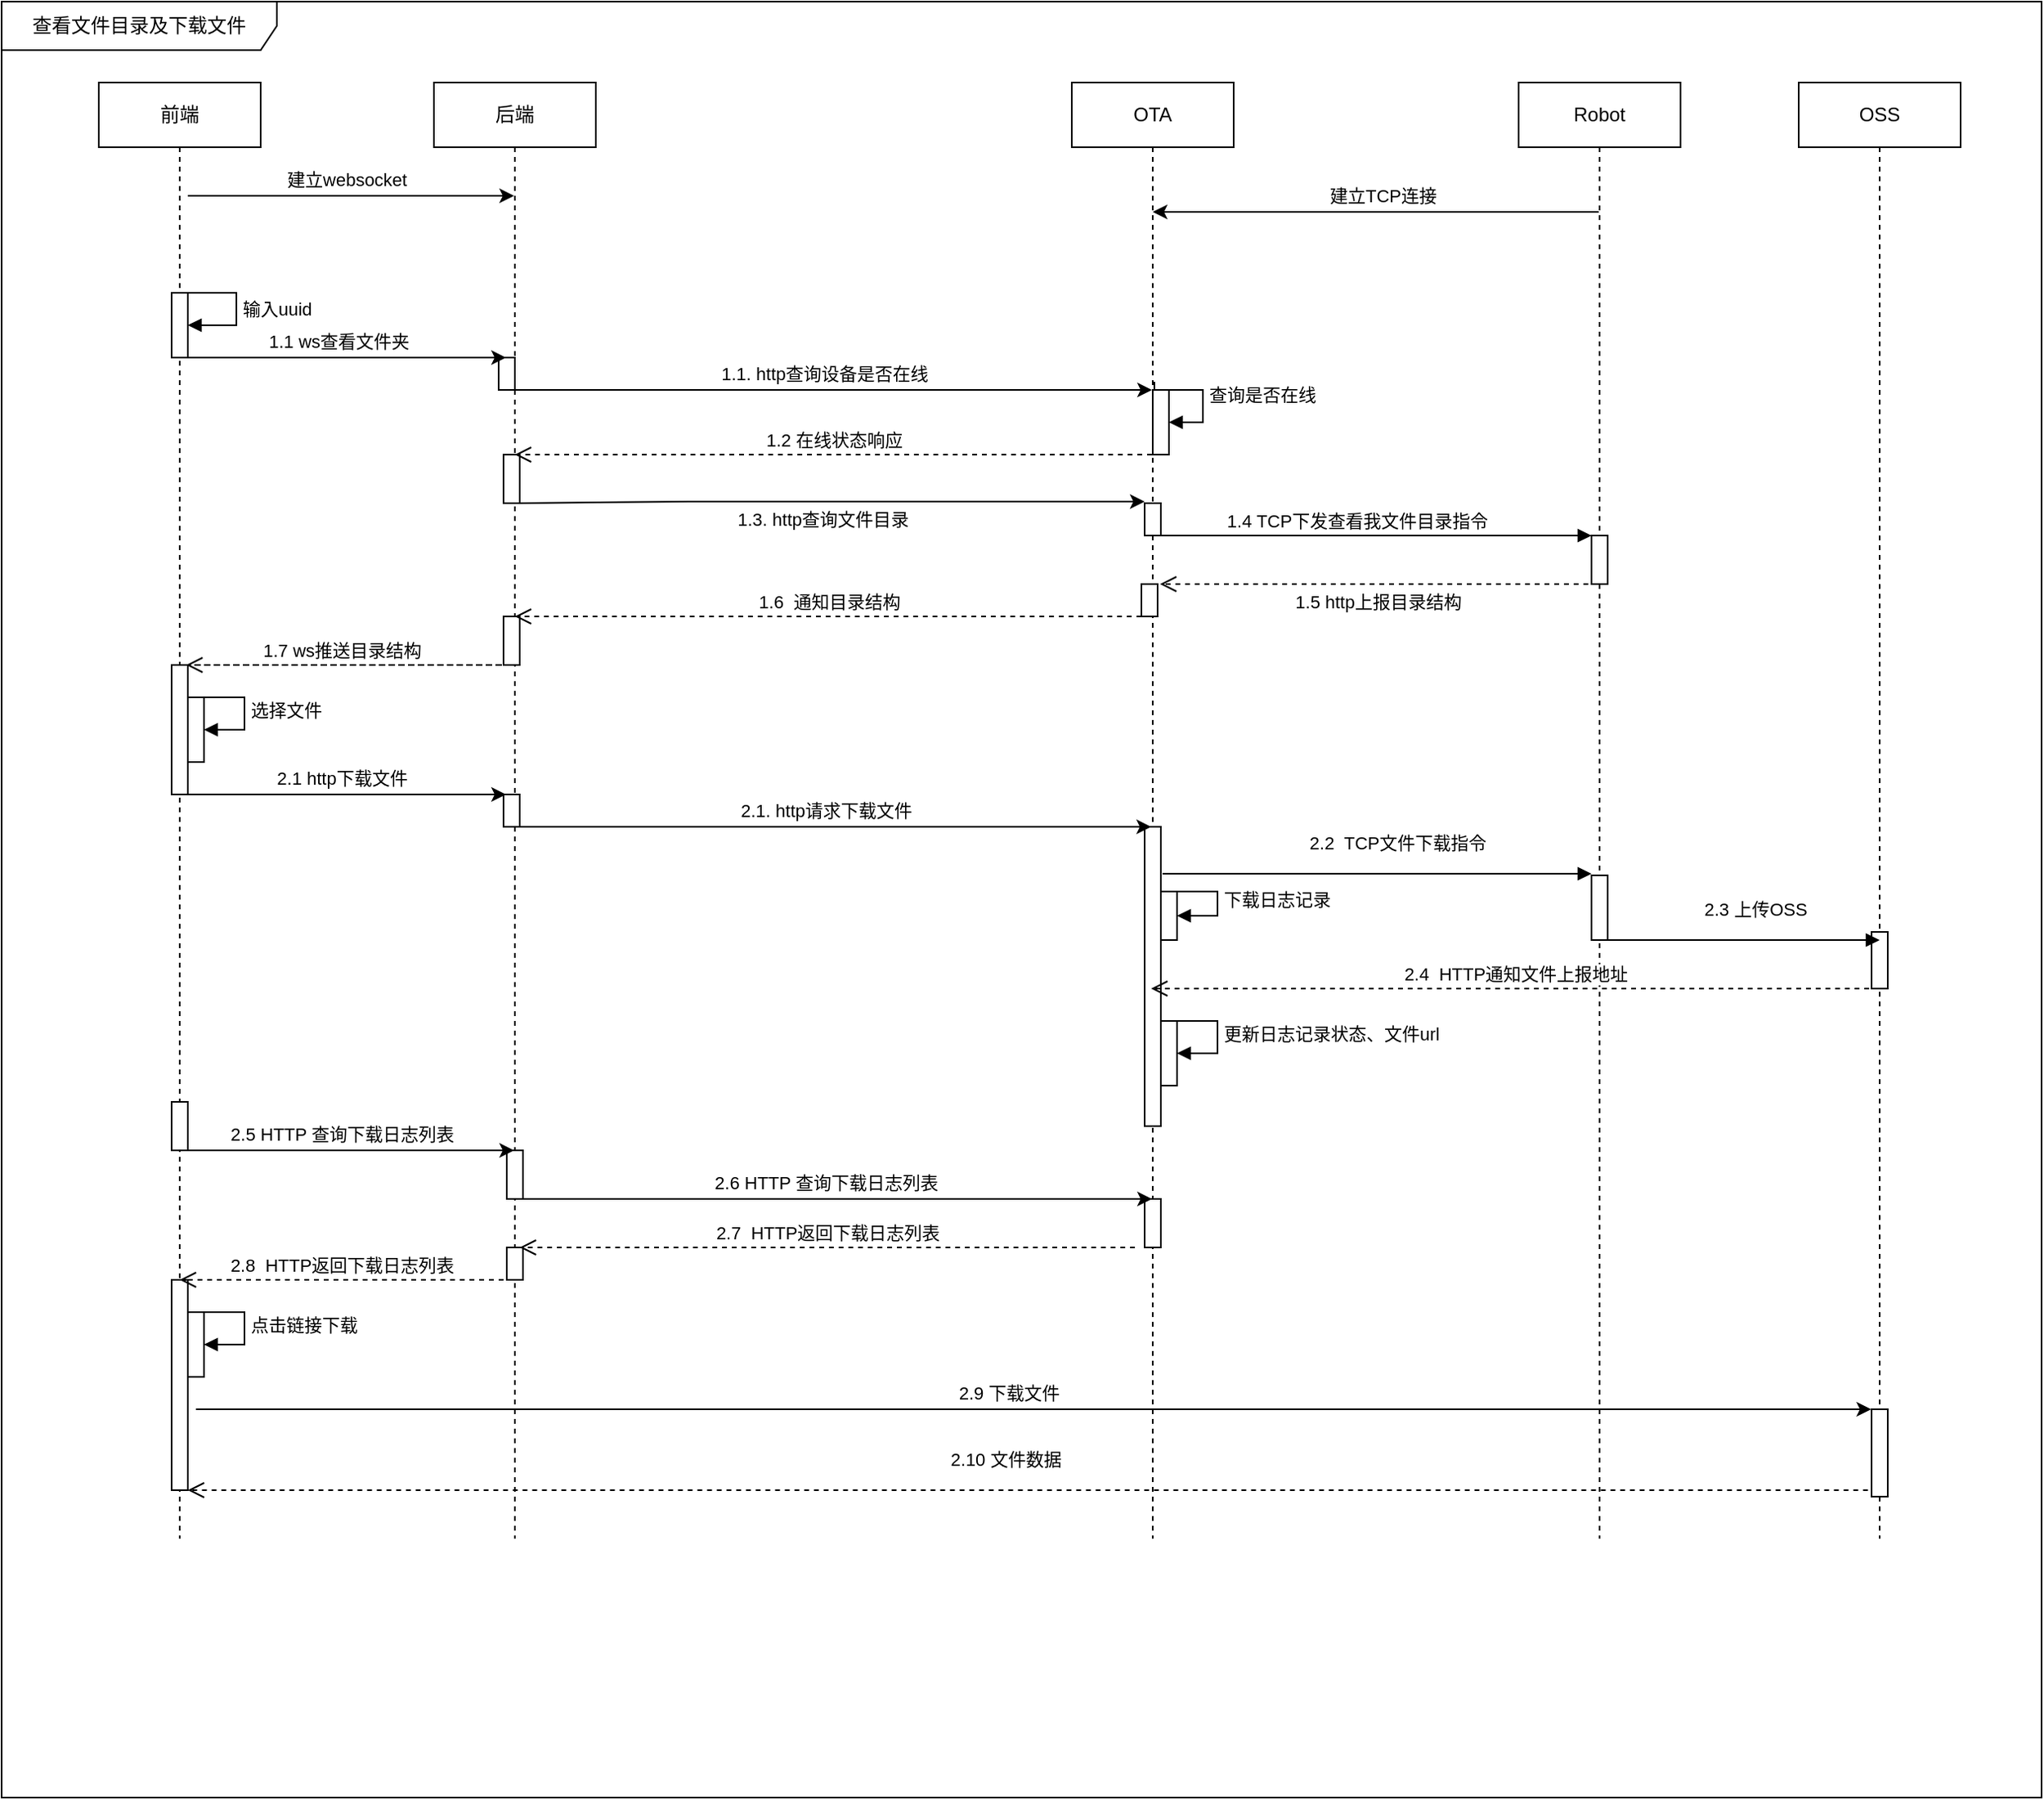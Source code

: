 <mxfile version="21.6.6" type="github">
  <diagram name="第 1 页" id="OGliJOE4tW2DUMZxxRDU">
    <mxGraphModel dx="1379" dy="756" grid="1" gridSize="10" guides="1" tooltips="1" connect="1" arrows="1" fold="1" page="1" pageScale="1" pageWidth="827" pageHeight="1169" math="0" shadow="0">
      <root>
        <mxCell id="0" />
        <mxCell id="1" parent="0" />
        <mxCell id="7R4Kz0LJVm2sexOzA-uK-1" value="Robot" style="shape=umlLifeline;perimeter=lifelinePerimeter;whiteSpace=wrap;html=1;container=1;dropTarget=0;collapsible=0;recursiveResize=0;outlineConnect=0;portConstraint=eastwest;newEdgeStyle={&quot;edgeStyle&quot;:&quot;elbowEdgeStyle&quot;,&quot;elbow&quot;:&quot;vertical&quot;,&quot;curved&quot;:0,&quot;rounded&quot;:0};" parent="1" vertex="1">
          <mxGeometry x="947" y="60" width="100" height="900" as="geometry" />
        </mxCell>
        <mxCell id="7R4Kz0LJVm2sexOzA-uK-2" value="查看文件目录及下载文件" style="shape=umlFrame;whiteSpace=wrap;html=1;pointerEvents=0;width=170;height=30;" parent="1" vertex="1">
          <mxGeometry x="10" y="10" width="1260" height="1110" as="geometry" />
        </mxCell>
        <mxCell id="7R4Kz0LJVm2sexOzA-uK-3" value="OTA" style="shape=umlLifeline;perimeter=lifelinePerimeter;whiteSpace=wrap;html=1;container=1;dropTarget=0;collapsible=0;recursiveResize=0;outlineConnect=0;portConstraint=eastwest;newEdgeStyle={&quot;edgeStyle&quot;:&quot;elbowEdgeStyle&quot;,&quot;elbow&quot;:&quot;vertical&quot;,&quot;curved&quot;:0,&quot;rounded&quot;:0};" parent="1" vertex="1">
          <mxGeometry x="671" y="60" width="100" height="900" as="geometry" />
        </mxCell>
        <mxCell id="7R4Kz0LJVm2sexOzA-uK-8" value="" style="html=1;points=[];perimeter=orthogonalPerimeter;outlineConnect=0;targetShapes=umlLifeline;portConstraint=eastwest;newEdgeStyle={&quot;edgeStyle&quot;:&quot;elbowEdgeStyle&quot;,&quot;elbow&quot;:&quot;vertical&quot;,&quot;curved&quot;:0,&quot;rounded&quot;:0};" parent="7R4Kz0LJVm2sexOzA-uK-3" vertex="1">
          <mxGeometry x="50" y="190" width="10" height="40" as="geometry" />
        </mxCell>
        <mxCell id="7R4Kz0LJVm2sexOzA-uK-9" value="查询是否在线" style="html=1;align=left;spacingLeft=2;endArrow=block;rounded=0;edgeStyle=orthogonalEdgeStyle;curved=0;rounded=0;" parent="7R4Kz0LJVm2sexOzA-uK-3" target="7R4Kz0LJVm2sexOzA-uK-8" edge="1">
          <mxGeometry relative="1" as="geometry">
            <mxPoint x="51" y="185" as="sourcePoint" />
            <Array as="points">
              <mxPoint x="51" y="190" />
              <mxPoint x="81" y="190" />
              <mxPoint x="81" y="210" />
            </Array>
          </mxGeometry>
        </mxCell>
        <mxCell id="7R4Kz0LJVm2sexOzA-uK-22" value="" style="html=1;points=[];perimeter=orthogonalPerimeter;outlineConnect=0;targetShapes=umlLifeline;portConstraint=eastwest;newEdgeStyle={&quot;edgeStyle&quot;:&quot;elbowEdgeStyle&quot;,&quot;elbow&quot;:&quot;vertical&quot;,&quot;curved&quot;:0,&quot;rounded&quot;:0};" parent="7R4Kz0LJVm2sexOzA-uK-3" vertex="1">
          <mxGeometry x="45" y="460" width="10" height="185" as="geometry" />
        </mxCell>
        <mxCell id="dUjvd-HKNAqpHXVFM26k-44" value="" style="html=1;points=[];perimeter=orthogonalPerimeter;outlineConnect=0;targetShapes=umlLifeline;portConstraint=eastwest;newEdgeStyle={&quot;edgeStyle&quot;:&quot;elbowEdgeStyle&quot;,&quot;elbow&quot;:&quot;vertical&quot;,&quot;curved&quot;:0,&quot;rounded&quot;:0};" parent="7R4Kz0LJVm2sexOzA-uK-3" vertex="1">
          <mxGeometry x="45" y="260" width="10" height="20" as="geometry" />
        </mxCell>
        <mxCell id="7R4Kz0LJVm2sexOzA-uK-14" value="" style="html=1;points=[];perimeter=orthogonalPerimeter;outlineConnect=0;targetShapes=umlLifeline;portConstraint=eastwest;newEdgeStyle={&quot;edgeStyle&quot;:&quot;elbowEdgeStyle&quot;,&quot;elbow&quot;:&quot;vertical&quot;,&quot;curved&quot;:0,&quot;rounded&quot;:0};" parent="7R4Kz0LJVm2sexOzA-uK-3" vertex="1">
          <mxGeometry x="43" y="310" width="10" height="20" as="geometry" />
        </mxCell>
        <mxCell id="rs9oqlC2Odley0dmmfKc-3" value="" style="html=1;points=[];perimeter=orthogonalPerimeter;outlineConnect=0;targetShapes=umlLifeline;portConstraint=eastwest;newEdgeStyle={&quot;edgeStyle&quot;:&quot;elbowEdgeStyle&quot;,&quot;elbow&quot;:&quot;vertical&quot;,&quot;curved&quot;:0,&quot;rounded&quot;:0};" parent="7R4Kz0LJVm2sexOzA-uK-3" vertex="1">
          <mxGeometry x="55" y="500" width="10" height="30" as="geometry" />
        </mxCell>
        <mxCell id="rs9oqlC2Odley0dmmfKc-4" value="下载日志记录" style="html=1;align=left;spacingLeft=2;endArrow=block;rounded=0;edgeStyle=orthogonalEdgeStyle;curved=0;rounded=0;" parent="7R4Kz0LJVm2sexOzA-uK-3" target="rs9oqlC2Odley0dmmfKc-3" edge="1">
          <mxGeometry relative="1" as="geometry">
            <mxPoint x="59" y="500" as="sourcePoint" />
            <Array as="points">
              <mxPoint x="60" y="500" />
              <mxPoint x="90" y="500" />
              <mxPoint x="90" y="510" />
            </Array>
          </mxGeometry>
        </mxCell>
        <mxCell id="rs9oqlC2Odley0dmmfKc-6" value="" style="html=1;points=[];perimeter=orthogonalPerimeter;outlineConnect=0;targetShapes=umlLifeline;portConstraint=eastwest;newEdgeStyle={&quot;edgeStyle&quot;:&quot;elbowEdgeStyle&quot;,&quot;elbow&quot;:&quot;vertical&quot;,&quot;curved&quot;:0,&quot;rounded&quot;:0};" parent="7R4Kz0LJVm2sexOzA-uK-3" vertex="1">
          <mxGeometry x="55" y="580" width="10" height="40" as="geometry" />
        </mxCell>
        <mxCell id="rs9oqlC2Odley0dmmfKc-7" value="更新日志记录状态、文件url" style="html=1;align=left;spacingLeft=2;endArrow=block;rounded=0;edgeStyle=orthogonalEdgeStyle;curved=0;rounded=0;" parent="7R4Kz0LJVm2sexOzA-uK-3" target="rs9oqlC2Odley0dmmfKc-6" edge="1">
          <mxGeometry relative="1" as="geometry">
            <mxPoint x="60" y="580" as="sourcePoint" />
            <Array as="points">
              <mxPoint x="60" y="580" />
              <mxPoint x="90" y="580" />
              <mxPoint x="90" y="600" />
            </Array>
          </mxGeometry>
        </mxCell>
        <mxCell id="rs9oqlC2Odley0dmmfKc-15" value="" style="html=1;points=[];perimeter=orthogonalPerimeter;outlineConnect=0;targetShapes=umlLifeline;portConstraint=eastwest;newEdgeStyle={&quot;edgeStyle&quot;:&quot;elbowEdgeStyle&quot;,&quot;elbow&quot;:&quot;vertical&quot;,&quot;curved&quot;:0,&quot;rounded&quot;:0};" parent="7R4Kz0LJVm2sexOzA-uK-3" vertex="1">
          <mxGeometry x="45" y="690" width="10" height="30" as="geometry" />
        </mxCell>
        <mxCell id="7R4Kz0LJVm2sexOzA-uK-4" value="后端" style="shape=umlLifeline;perimeter=lifelinePerimeter;whiteSpace=wrap;html=1;container=1;dropTarget=0;collapsible=0;recursiveResize=0;outlineConnect=0;portConstraint=eastwest;newEdgeStyle={&quot;edgeStyle&quot;:&quot;elbowEdgeStyle&quot;,&quot;elbow&quot;:&quot;vertical&quot;,&quot;curved&quot;:0,&quot;rounded&quot;:0};" parent="1" vertex="1">
          <mxGeometry x="277" y="60" width="100" height="900" as="geometry" />
        </mxCell>
        <mxCell id="7R4Kz0LJVm2sexOzA-uK-17" value="" style="html=1;points=[];perimeter=orthogonalPerimeter;outlineConnect=0;targetShapes=umlLifeline;portConstraint=eastwest;newEdgeStyle={&quot;edgeStyle&quot;:&quot;elbowEdgeStyle&quot;,&quot;elbow&quot;:&quot;vertical&quot;,&quot;curved&quot;:0,&quot;rounded&quot;:0};" parent="7R4Kz0LJVm2sexOzA-uK-4" vertex="1">
          <mxGeometry x="43" y="440" width="10" height="20" as="geometry" />
        </mxCell>
        <mxCell id="7R4Kz0LJVm2sexOzA-uK-35" value="" style="html=1;points=[];perimeter=orthogonalPerimeter;outlineConnect=0;targetShapes=umlLifeline;portConstraint=eastwest;newEdgeStyle={&quot;edgeStyle&quot;:&quot;elbowEdgeStyle&quot;,&quot;elbow&quot;:&quot;vertical&quot;,&quot;curved&quot;:0,&quot;rounded&quot;:0};" parent="7R4Kz0LJVm2sexOzA-uK-4" vertex="1">
          <mxGeometry x="43" y="330" width="10" height="30" as="geometry" />
        </mxCell>
        <mxCell id="dUjvd-HKNAqpHXVFM26k-61" value="" style="html=1;points=[];perimeter=orthogonalPerimeter;outlineConnect=0;targetShapes=umlLifeline;portConstraint=eastwest;newEdgeStyle={&quot;edgeStyle&quot;:&quot;elbowEdgeStyle&quot;,&quot;elbow&quot;:&quot;vertical&quot;,&quot;curved&quot;:0,&quot;rounded&quot;:0};" parent="7R4Kz0LJVm2sexOzA-uK-4" vertex="1">
          <mxGeometry x="40" y="170" width="10" height="20" as="geometry" />
        </mxCell>
        <mxCell id="dUjvd-HKNAqpHXVFM26k-40" value="" style="html=1;points=[];perimeter=orthogonalPerimeter;outlineConnect=0;targetShapes=umlLifeline;portConstraint=eastwest;newEdgeStyle={&quot;edgeStyle&quot;:&quot;elbowEdgeStyle&quot;,&quot;elbow&quot;:&quot;vertical&quot;,&quot;curved&quot;:0,&quot;rounded&quot;:0};" parent="7R4Kz0LJVm2sexOzA-uK-4" vertex="1">
          <mxGeometry x="43" y="230" width="10" height="30" as="geometry" />
        </mxCell>
        <mxCell id="k5PXEWsf904mykeDzKS9-10" value="" style="html=1;points=[];perimeter=orthogonalPerimeter;outlineConnect=0;targetShapes=umlLifeline;portConstraint=eastwest;newEdgeStyle={&quot;edgeStyle&quot;:&quot;elbowEdgeStyle&quot;,&quot;elbow&quot;:&quot;vertical&quot;,&quot;curved&quot;:0,&quot;rounded&quot;:0};" parent="7R4Kz0LJVm2sexOzA-uK-4" vertex="1">
          <mxGeometry x="45" y="660" width="10" height="30" as="geometry" />
        </mxCell>
        <mxCell id="rs9oqlC2Odley0dmmfKc-18" value="" style="html=1;points=[];perimeter=orthogonalPerimeter;outlineConnect=0;targetShapes=umlLifeline;portConstraint=eastwest;newEdgeStyle={&quot;edgeStyle&quot;:&quot;elbowEdgeStyle&quot;,&quot;elbow&quot;:&quot;vertical&quot;,&quot;curved&quot;:0,&quot;rounded&quot;:0};" parent="7R4Kz0LJVm2sexOzA-uK-4" vertex="1">
          <mxGeometry x="45" y="720" width="10" height="20" as="geometry" />
        </mxCell>
        <mxCell id="7R4Kz0LJVm2sexOzA-uK-11" value="" style="html=1;points=[];perimeter=orthogonalPerimeter;outlineConnect=0;targetShapes=umlLifeline;portConstraint=eastwest;newEdgeStyle={&quot;edgeStyle&quot;:&quot;elbowEdgeStyle&quot;,&quot;elbow&quot;:&quot;vertical&quot;,&quot;curved&quot;:0,&quot;rounded&quot;:0};" parent="1" vertex="1">
          <mxGeometry x="992" y="340" width="10" height="30" as="geometry" />
        </mxCell>
        <mxCell id="7R4Kz0LJVm2sexOzA-uK-12" value="1.4 TCP下发查看我文件目录指令" style="html=1;verticalAlign=bottom;endArrow=block;edgeStyle=elbowEdgeStyle;elbow=vertical;curved=0;rounded=0;startArrow=none;" parent="1" edge="1">
          <mxGeometry x="-0.09" relative="1" as="geometry">
            <mxPoint x="726" y="340" as="sourcePoint" />
            <Array as="points">
              <mxPoint x="957" y="340" />
              <mxPoint x="927" y="330" />
              <mxPoint x="797" y="350" />
              <mxPoint x="757" y="350" />
              <mxPoint x="797" y="320" />
              <mxPoint x="967" y="310" />
            </Array>
            <mxPoint as="offset" />
            <mxPoint x="992" y="340" as="targetPoint" />
          </mxGeometry>
        </mxCell>
        <mxCell id="7R4Kz0LJVm2sexOzA-uK-13" value="1.5 http上报目录结构" style="html=1;verticalAlign=bottom;endArrow=open;dashed=1;endSize=8;edgeStyle=elbowEdgeStyle;elbow=vertical;curved=0;rounded=0;startArrow=none;" parent="1" edge="1">
          <mxGeometry x="-0.017" y="20" relative="1" as="geometry">
            <mxPoint x="725.5" y="370" as="targetPoint" />
            <Array as="points">
              <mxPoint x="835" y="370" />
              <mxPoint x="890" y="500" />
              <mxPoint x="850" y="470" />
              <mxPoint x="870" y="480" />
              <mxPoint x="900" y="440" />
            </Array>
            <mxPoint as="offset" />
            <mxPoint x="990" y="370" as="sourcePoint" />
          </mxGeometry>
        </mxCell>
        <mxCell id="7R4Kz0LJVm2sexOzA-uK-15" value="1.6&amp;nbsp; 通知目录结构" style="html=1;verticalAlign=bottom;endArrow=open;dashed=1;endSize=8;edgeStyle=elbowEdgeStyle;elbow=vertical;curved=0;rounded=0;" parent="1" source="7R4Kz0LJVm2sexOzA-uK-14" target="7R4Kz0LJVm2sexOzA-uK-4" edge="1">
          <mxGeometry relative="1" as="geometry">
            <mxPoint x="685" y="480" as="sourcePoint" />
            <mxPoint x="318" y="410" as="targetPoint" />
            <Array as="points">
              <mxPoint x="580" y="390" />
              <mxPoint x="555" y="470" />
              <mxPoint x="635" y="500" />
              <mxPoint x="545" y="490" />
              <mxPoint x="425" y="480" />
              <mxPoint x="365" y="520" />
              <mxPoint x="565" y="480" />
            </Array>
          </mxGeometry>
        </mxCell>
        <mxCell id="7R4Kz0LJVm2sexOzA-uK-26" value="" style="html=1;points=[];perimeter=orthogonalPerimeter;outlineConnect=0;targetShapes=umlLifeline;portConstraint=eastwest;newEdgeStyle={&quot;edgeStyle&quot;:&quot;elbowEdgeStyle&quot;,&quot;elbow&quot;:&quot;vertical&quot;,&quot;curved&quot;:0,&quot;rounded&quot;:0};" parent="1" vertex="1">
          <mxGeometry x="992" y="550" width="10" height="40" as="geometry" />
        </mxCell>
        <mxCell id="7R4Kz0LJVm2sexOzA-uK-27" value="2.2&amp;nbsp; TCP文件下载指令" style="html=1;verticalAlign=bottom;endArrow=block;edgeStyle=elbowEdgeStyle;elbow=vertical;curved=0;rounded=0;" parent="1" edge="1">
          <mxGeometry x="0.094" y="10" relative="1" as="geometry">
            <mxPoint x="727" y="549" as="sourcePoint" />
            <Array as="points">
              <mxPoint x="787" y="549" />
              <mxPoint x="837" y="539" />
              <mxPoint x="792" y="619" />
              <mxPoint x="962" y="609" />
            </Array>
            <mxPoint as="offset" />
            <mxPoint x="992" y="549" as="targetPoint" />
          </mxGeometry>
        </mxCell>
        <mxCell id="k5PXEWsf904mykeDzKS9-1" value="1.2 在线状态响应" style="html=1;verticalAlign=bottom;endArrow=open;dashed=1;endSize=8;edgeStyle=elbowEdgeStyle;elbow=vertical;curved=0;rounded=0;" parent="1" source="7R4Kz0LJVm2sexOzA-uK-3" target="7R4Kz0LJVm2sexOzA-uK-4" edge="1">
          <mxGeometry relative="1" as="geometry">
            <mxPoint x="325" y="255" as="targetPoint" />
            <Array as="points">
              <mxPoint x="620" y="290" />
              <mxPoint x="579" y="225" />
              <mxPoint x="599" y="235" />
              <mxPoint x="629" y="195" />
            </Array>
            <mxPoint as="offset" />
            <mxPoint x="710" y="270" as="sourcePoint" />
          </mxGeometry>
        </mxCell>
        <mxCell id="k5PXEWsf904mykeDzKS9-6" value="OSS" style="shape=umlLifeline;perimeter=lifelinePerimeter;whiteSpace=wrap;html=1;container=1;dropTarget=0;collapsible=0;recursiveResize=0;outlineConnect=0;portConstraint=eastwest;newEdgeStyle={&quot;edgeStyle&quot;:&quot;elbowEdgeStyle&quot;,&quot;elbow&quot;:&quot;vertical&quot;,&quot;curved&quot;:0,&quot;rounded&quot;:0};" parent="1" vertex="1">
          <mxGeometry x="1120" y="60" width="100" height="900" as="geometry" />
        </mxCell>
        <mxCell id="k5PXEWsf904mykeDzKS9-15" value="" style="html=1;points=[];perimeter=orthogonalPerimeter;outlineConnect=0;targetShapes=umlLifeline;portConstraint=eastwest;newEdgeStyle={&quot;edgeStyle&quot;:&quot;elbowEdgeStyle&quot;,&quot;elbow&quot;:&quot;vertical&quot;,&quot;curved&quot;:0,&quot;rounded&quot;:0};" parent="k5PXEWsf904mykeDzKS9-6" vertex="1">
          <mxGeometry x="45" y="820" width="10" height="54" as="geometry" />
        </mxCell>
        <mxCell id="dUjvd-HKNAqpHXVFM26k-74" value="" style="html=1;points=[];perimeter=orthogonalPerimeter;outlineConnect=0;targetShapes=umlLifeline;portConstraint=eastwest;newEdgeStyle={&quot;edgeStyle&quot;:&quot;elbowEdgeStyle&quot;,&quot;elbow&quot;:&quot;vertical&quot;,&quot;curved&quot;:0,&quot;rounded&quot;:0};" parent="k5PXEWsf904mykeDzKS9-6" vertex="1">
          <mxGeometry x="45" y="525" width="10" height="35" as="geometry" />
        </mxCell>
        <mxCell id="k5PXEWsf904mykeDzKS9-7" value="2.3 上传OSS" style="html=1;verticalAlign=bottom;endArrow=block;edgeStyle=elbowEdgeStyle;elbow=vertical;curved=0;rounded=0;" parent="1" edge="1">
          <mxGeometry x="0.077" y="10" relative="1" as="geometry">
            <mxPoint x="1002" y="590" as="sourcePoint" />
            <Array as="points">
              <mxPoint x="1062" y="590" />
              <mxPoint x="1112" y="580" />
              <mxPoint x="1067" y="660" />
              <mxPoint x="1237" y="650" />
            </Array>
            <mxPoint as="offset" />
            <mxPoint x="1170" y="590" as="targetPoint" />
          </mxGeometry>
        </mxCell>
        <mxCell id="k5PXEWsf904mykeDzKS9-16" value="2.10 文件数据" style="html=1;verticalAlign=bottom;endArrow=open;dashed=1;endSize=8;edgeStyle=elbowEdgeStyle;elbow=vertical;curved=0;rounded=0;startArrow=none;" parent="1" target="rs9oqlC2Odley0dmmfKc-20" edge="1">
          <mxGeometry x="0.027" y="-10" relative="1" as="geometry">
            <mxPoint x="117.25" y="930" as="targetPoint" />
            <Array as="points">
              <mxPoint x="675.75" y="930" />
              <mxPoint x="947.25" y="910" />
              <mxPoint x="967.25" y="920" />
              <mxPoint x="997.25" y="880" />
            </Array>
            <mxPoint as="offset" />
            <mxPoint x="1162.75" y="930" as="sourcePoint" />
          </mxGeometry>
        </mxCell>
        <mxCell id="dUjvd-HKNAqpHXVFM26k-39" value="前端" style="shape=umlLifeline;perimeter=lifelinePerimeter;whiteSpace=wrap;html=1;container=1;dropTarget=0;collapsible=0;recursiveResize=0;outlineConnect=0;portConstraint=eastwest;newEdgeStyle={&quot;edgeStyle&quot;:&quot;elbowEdgeStyle&quot;,&quot;elbow&quot;:&quot;vertical&quot;,&quot;curved&quot;:0,&quot;rounded&quot;:0};" parent="1" vertex="1">
          <mxGeometry x="70" y="60" width="100" height="900" as="geometry" />
        </mxCell>
        <mxCell id="dUjvd-HKNAqpHXVFM26k-41" value="" style="html=1;points=[];perimeter=orthogonalPerimeter;outlineConnect=0;targetShapes=umlLifeline;portConstraint=eastwest;newEdgeStyle={&quot;edgeStyle&quot;:&quot;elbowEdgeStyle&quot;,&quot;elbow&quot;:&quot;vertical&quot;,&quot;curved&quot;:0,&quot;rounded&quot;:0};" parent="dUjvd-HKNAqpHXVFM26k-39" vertex="1">
          <mxGeometry x="45" y="130" width="10" height="40" as="geometry" />
        </mxCell>
        <mxCell id="dUjvd-HKNAqpHXVFM26k-42" value="输入uuid" style="html=1;align=left;spacingLeft=2;endArrow=block;rounded=0;edgeStyle=orthogonalEdgeStyle;curved=0;rounded=0;" parent="dUjvd-HKNAqpHXVFM26k-39" source="dUjvd-HKNAqpHXVFM26k-41" target="dUjvd-HKNAqpHXVFM26k-41" edge="1">
          <mxGeometry relative="1" as="geometry">
            <mxPoint x="50" y="110" as="sourcePoint" />
            <Array as="points">
              <mxPoint x="85" y="130" />
              <mxPoint x="85" y="150" />
            </Array>
          </mxGeometry>
        </mxCell>
        <mxCell id="dUjvd-HKNAqpHXVFM26k-67" value="" style="html=1;points=[];perimeter=orthogonalPerimeter;outlineConnect=0;targetShapes=umlLifeline;portConstraint=eastwest;newEdgeStyle={&quot;edgeStyle&quot;:&quot;elbowEdgeStyle&quot;,&quot;elbow&quot;:&quot;vertical&quot;,&quot;curved&quot;:0,&quot;rounded&quot;:0};" parent="dUjvd-HKNAqpHXVFM26k-39" vertex="1">
          <mxGeometry x="45" y="360" width="10" height="80" as="geometry" />
        </mxCell>
        <mxCell id="k5PXEWsf904mykeDzKS9-13" value="" style="html=1;points=[];perimeter=orthogonalPerimeter;outlineConnect=0;targetShapes=umlLifeline;portConstraint=eastwest;newEdgeStyle={&quot;edgeStyle&quot;:&quot;elbowEdgeStyle&quot;,&quot;elbow&quot;:&quot;vertical&quot;,&quot;curved&quot;:0,&quot;rounded&quot;:0};" parent="dUjvd-HKNAqpHXVFM26k-39" vertex="1">
          <mxGeometry x="45" y="630" width="10" height="30" as="geometry" />
        </mxCell>
        <mxCell id="rs9oqlC2Odley0dmmfKc-20" value="" style="html=1;points=[];perimeter=orthogonalPerimeter;outlineConnect=0;targetShapes=umlLifeline;portConstraint=eastwest;newEdgeStyle={&quot;edgeStyle&quot;:&quot;elbowEdgeStyle&quot;,&quot;elbow&quot;:&quot;vertical&quot;,&quot;curved&quot;:0,&quot;rounded&quot;:0};" parent="dUjvd-HKNAqpHXVFM26k-39" vertex="1">
          <mxGeometry x="45" y="740" width="10" height="130" as="geometry" />
        </mxCell>
        <mxCell id="rs9oqlC2Odley0dmmfKc-29" value="" style="html=1;points=[];perimeter=orthogonalPerimeter;outlineConnect=0;targetShapes=umlLifeline;portConstraint=eastwest;newEdgeStyle={&quot;edgeStyle&quot;:&quot;elbowEdgeStyle&quot;,&quot;elbow&quot;:&quot;vertical&quot;,&quot;curved&quot;:0,&quot;rounded&quot;:0};" parent="dUjvd-HKNAqpHXVFM26k-39" vertex="1">
          <mxGeometry x="55" y="760" width="10" height="40" as="geometry" />
        </mxCell>
        <mxCell id="rs9oqlC2Odley0dmmfKc-30" value="点击链接下载" style="html=1;align=left;spacingLeft=2;endArrow=block;rounded=0;edgeStyle=orthogonalEdgeStyle;curved=0;rounded=0;" parent="dUjvd-HKNAqpHXVFM26k-39" target="rs9oqlC2Odley0dmmfKc-29" edge="1">
          <mxGeometry relative="1" as="geometry">
            <mxPoint x="60" y="760" as="sourcePoint" />
            <Array as="points">
              <mxPoint x="90" y="760" />
              <mxPoint x="90" y="780" />
            </Array>
          </mxGeometry>
        </mxCell>
        <mxCell id="rs9oqlC2Odley0dmmfKc-31" value="" style="html=1;points=[];perimeter=orthogonalPerimeter;outlineConnect=0;targetShapes=umlLifeline;portConstraint=eastwest;newEdgeStyle={&quot;edgeStyle&quot;:&quot;elbowEdgeStyle&quot;,&quot;elbow&quot;:&quot;vertical&quot;,&quot;curved&quot;:0,&quot;rounded&quot;:0};" parent="dUjvd-HKNAqpHXVFM26k-39" vertex="1">
          <mxGeometry x="55" y="380" width="10" height="40" as="geometry" />
        </mxCell>
        <mxCell id="dUjvd-HKNAqpHXVFM26k-48" value="" style="endArrow=classic;html=1;rounded=0;" parent="1" edge="1">
          <mxGeometry width="50" height="50" relative="1" as="geometry">
            <mxPoint x="125" y="130" as="sourcePoint" />
            <mxPoint x="326.5" y="130" as="targetPoint" />
          </mxGeometry>
        </mxCell>
        <mxCell id="dUjvd-HKNAqpHXVFM26k-50" value="建立websocket" style="edgeLabel;html=1;align=center;verticalAlign=middle;resizable=0;points=[];" parent="dUjvd-HKNAqpHXVFM26k-48" vertex="1" connectable="0">
          <mxGeometry x="-0.031" relative="1" as="geometry">
            <mxPoint y="-10" as="offset" />
          </mxGeometry>
        </mxCell>
        <mxCell id="dUjvd-HKNAqpHXVFM26k-51" value="" style="endArrow=classic;html=1;rounded=0;" parent="1" source="7R4Kz0LJVm2sexOzA-uK-1" target="7R4Kz0LJVm2sexOzA-uK-3" edge="1">
          <mxGeometry width="50" height="50" relative="1" as="geometry">
            <mxPoint x="1000" y="120" as="sourcePoint" />
            <mxPoint x="726" y="120" as="targetPoint" />
            <Array as="points">
              <mxPoint x="880" y="140" />
            </Array>
          </mxGeometry>
        </mxCell>
        <mxCell id="dUjvd-HKNAqpHXVFM26k-52" value="建立TCP连接" style="edgeLabel;html=1;align=center;verticalAlign=middle;resizable=0;points=[];" parent="dUjvd-HKNAqpHXVFM26k-51" vertex="1" connectable="0">
          <mxGeometry x="-0.031" relative="1" as="geometry">
            <mxPoint y="-10" as="offset" />
          </mxGeometry>
        </mxCell>
        <mxCell id="dUjvd-HKNAqpHXVFM26k-55" value="" style="endArrow=classic;html=1;rounded=0;" parent="1" edge="1">
          <mxGeometry width="50" height="50" relative="1" as="geometry">
            <mxPoint x="120" y="230" as="sourcePoint" />
            <mxPoint x="321.5" y="230" as="targetPoint" />
          </mxGeometry>
        </mxCell>
        <mxCell id="dUjvd-HKNAqpHXVFM26k-56" value="1.1 ws查看文件夹" style="edgeLabel;html=1;align=center;verticalAlign=middle;resizable=0;points=[];" parent="dUjvd-HKNAqpHXVFM26k-55" vertex="1" connectable="0">
          <mxGeometry x="-0.031" relative="1" as="geometry">
            <mxPoint y="-10" as="offset" />
          </mxGeometry>
        </mxCell>
        <mxCell id="dUjvd-HKNAqpHXVFM26k-59" value="" style="endArrow=classic;html=1;rounded=0;" parent="1" source="7R4Kz0LJVm2sexOzA-uK-4" target="7R4Kz0LJVm2sexOzA-uK-3" edge="1">
          <mxGeometry width="50" height="50" relative="1" as="geometry">
            <mxPoint x="330" y="240" as="sourcePoint" />
            <mxPoint x="531.5" y="240" as="targetPoint" />
            <Array as="points">
              <mxPoint x="440" y="250" />
            </Array>
          </mxGeometry>
        </mxCell>
        <mxCell id="dUjvd-HKNAqpHXVFM26k-60" value="1.1. http查询设备是否在线" style="edgeLabel;html=1;align=center;verticalAlign=middle;resizable=0;points=[];" parent="dUjvd-HKNAqpHXVFM26k-59" vertex="1" connectable="0">
          <mxGeometry x="-0.031" relative="1" as="geometry">
            <mxPoint y="-10" as="offset" />
          </mxGeometry>
        </mxCell>
        <mxCell id="dUjvd-HKNAqpHXVFM26k-62" value="" style="endArrow=classic;html=1;rounded=0;" parent="1" edge="1">
          <mxGeometry width="50" height="50" relative="1" as="geometry">
            <mxPoint x="330" y="320" as="sourcePoint" />
            <mxPoint x="716" y="319" as="targetPoint" />
            <Array as="points">
              <mxPoint x="435" y="319" />
            </Array>
          </mxGeometry>
        </mxCell>
        <mxCell id="dUjvd-HKNAqpHXVFM26k-63" value="1.3. http查询文件目录" style="edgeLabel;html=1;align=center;verticalAlign=middle;resizable=0;points=[];" parent="dUjvd-HKNAqpHXVFM26k-62" vertex="1" connectable="0">
          <mxGeometry x="-0.031" relative="1" as="geometry">
            <mxPoint y="11" as="offset" />
          </mxGeometry>
        </mxCell>
        <mxCell id="dUjvd-HKNAqpHXVFM26k-69" value="" style="endArrow=classic;html=1;rounded=0;" parent="1" edge="1">
          <mxGeometry width="50" height="50" relative="1" as="geometry">
            <mxPoint x="125" y="500" as="sourcePoint" />
            <mxPoint x="321.5" y="500" as="targetPoint" />
          </mxGeometry>
        </mxCell>
        <mxCell id="dUjvd-HKNAqpHXVFM26k-70" value="2.1 http下载文件" style="edgeLabel;html=1;align=center;verticalAlign=middle;resizable=0;points=[];" parent="dUjvd-HKNAqpHXVFM26k-69" vertex="1" connectable="0">
          <mxGeometry x="-0.031" relative="1" as="geometry">
            <mxPoint y="-10" as="offset" />
          </mxGeometry>
        </mxCell>
        <mxCell id="dUjvd-HKNAqpHXVFM26k-72" value="" style="endArrow=classic;html=1;rounded=0;entryX=0.4;entryY=0;entryDx=0;entryDy=0;entryPerimeter=0;" parent="1" edge="1">
          <mxGeometry width="50" height="50" relative="1" as="geometry">
            <mxPoint x="330" y="520" as="sourcePoint" />
            <mxPoint x="720" y="520" as="targetPoint" />
            <Array as="points">
              <mxPoint x="443" y="520" />
            </Array>
          </mxGeometry>
        </mxCell>
        <mxCell id="dUjvd-HKNAqpHXVFM26k-73" value="2.1. http请求下载文件" style="edgeLabel;html=1;align=center;verticalAlign=middle;resizable=0;points=[];" parent="dUjvd-HKNAqpHXVFM26k-72" vertex="1" connectable="0">
          <mxGeometry x="-0.031" relative="1" as="geometry">
            <mxPoint y="-10" as="offset" />
          </mxGeometry>
        </mxCell>
        <mxCell id="rs9oqlC2Odley0dmmfKc-5" value="2.4&amp;nbsp; HTTP通知文件上报地址" style="html=1;verticalAlign=bottom;endArrow=open;dashed=1;endSize=8;edgeStyle=elbowEdgeStyle;elbow=vertical;curved=0;rounded=0;" parent="1" source="k5PXEWsf904mykeDzKS9-6" edge="1">
          <mxGeometry relative="1" as="geometry">
            <mxPoint x="1107" y="620" as="sourcePoint" />
            <mxPoint x="720" y="620" as="targetPoint" />
            <Array as="points">
              <mxPoint x="973" y="620" />
              <mxPoint x="948" y="700" />
              <mxPoint x="1028" y="730" />
              <mxPoint x="938" y="720" />
              <mxPoint x="818" y="710" />
              <mxPoint x="758" y="750" />
              <mxPoint x="958" y="710" />
            </Array>
          </mxGeometry>
        </mxCell>
        <mxCell id="rs9oqlC2Odley0dmmfKc-13" value="" style="endArrow=classic;html=1;rounded=0;" parent="1" target="7R4Kz0LJVm2sexOzA-uK-4" edge="1">
          <mxGeometry width="50" height="50" relative="1" as="geometry">
            <mxPoint x="120" y="720" as="sourcePoint" />
            <mxPoint x="310" y="720" as="targetPoint" />
          </mxGeometry>
        </mxCell>
        <mxCell id="rs9oqlC2Odley0dmmfKc-14" value="2.5 HTTP 查询下载日志列表" style="edgeLabel;html=1;align=center;verticalAlign=middle;resizable=0;points=[];" parent="rs9oqlC2Odley0dmmfKc-13" vertex="1" connectable="0">
          <mxGeometry x="-0.031" relative="1" as="geometry">
            <mxPoint y="-10" as="offset" />
          </mxGeometry>
        </mxCell>
        <mxCell id="rs9oqlC2Odley0dmmfKc-16" value="" style="endArrow=classic;html=1;rounded=0;" parent="1" target="7R4Kz0LJVm2sexOzA-uK-3" edge="1">
          <mxGeometry width="50" height="50" relative="1" as="geometry">
            <mxPoint x="330" y="750" as="sourcePoint" />
            <mxPoint x="537" y="750" as="targetPoint" />
          </mxGeometry>
        </mxCell>
        <mxCell id="rs9oqlC2Odley0dmmfKc-17" value="2.6 HTTP 查询下载日志列表" style="edgeLabel;html=1;align=center;verticalAlign=middle;resizable=0;points=[];" parent="rs9oqlC2Odley0dmmfKc-16" vertex="1" connectable="0">
          <mxGeometry x="-0.031" relative="1" as="geometry">
            <mxPoint y="-10" as="offset" />
          </mxGeometry>
        </mxCell>
        <mxCell id="rs9oqlC2Odley0dmmfKc-19" value="2.7&amp;nbsp; HTTP返回下载日志列表" style="html=1;verticalAlign=bottom;endArrow=open;dashed=1;endSize=8;edgeStyle=elbowEdgeStyle;elbow=vertical;curved=0;rounded=0;" parent="1" edge="1">
          <mxGeometry relative="1" as="geometry">
            <mxPoint x="710" y="780" as="sourcePoint" />
            <mxPoint x="330" y="780" as="targetPoint" />
            <Array as="points">
              <mxPoint x="513" y="780" />
              <mxPoint x="488" y="860" />
              <mxPoint x="568" y="890" />
              <mxPoint x="478" y="880" />
              <mxPoint x="358" y="870" />
              <mxPoint x="298" y="910" />
              <mxPoint x="498" y="870" />
            </Array>
          </mxGeometry>
        </mxCell>
        <mxCell id="rs9oqlC2Odley0dmmfKc-21" value="2.8&amp;nbsp; HTTP返回下载日志列表" style="html=1;verticalAlign=bottom;endArrow=open;dashed=1;endSize=8;edgeStyle=elbowEdgeStyle;elbow=vertical;curved=0;rounded=0;" parent="1" edge="1">
          <mxGeometry relative="1" as="geometry">
            <mxPoint x="320" y="800" as="sourcePoint" />
            <mxPoint x="120" y="800" as="targetPoint" />
            <Array as="points">
              <mxPoint x="123" y="800" />
              <mxPoint x="98" y="880" />
              <mxPoint x="178" y="910" />
              <mxPoint x="88" y="900" />
              <mxPoint x="-32" y="890" />
              <mxPoint x="-92" y="930" />
              <mxPoint x="108" y="890" />
            </Array>
          </mxGeometry>
        </mxCell>
        <mxCell id="rs9oqlC2Odley0dmmfKc-23" value="" style="endArrow=classic;html=1;rounded=0;" parent="1" edge="1">
          <mxGeometry width="50" height="50" relative="1" as="geometry">
            <mxPoint x="130" y="880" as="sourcePoint" />
            <mxPoint x="1164.75" y="880" as="targetPoint" />
          </mxGeometry>
        </mxCell>
        <mxCell id="rs9oqlC2Odley0dmmfKc-24" value="2.9 下载文件" style="edgeLabel;html=1;align=center;verticalAlign=middle;resizable=0;points=[];" parent="rs9oqlC2Odley0dmmfKc-23" vertex="1" connectable="0">
          <mxGeometry x="-0.031" relative="1" as="geometry">
            <mxPoint y="-10" as="offset" />
          </mxGeometry>
        </mxCell>
        <mxCell id="rs9oqlC2Odley0dmmfKc-32" value="选择文件" style="html=1;align=left;spacingLeft=2;endArrow=block;rounded=0;edgeStyle=orthogonalEdgeStyle;curved=0;rounded=0;" parent="1" edge="1">
          <mxGeometry relative="1" as="geometry">
            <mxPoint x="130" y="440" as="sourcePoint" />
            <Array as="points">
              <mxPoint x="160" y="440" />
              <mxPoint x="160" y="460" />
            </Array>
            <mxPoint x="135" y="460" as="targetPoint" />
          </mxGeometry>
        </mxCell>
        <mxCell id="H8FZhOYGv6TAx34N7eKJ-1" value="1.7 ws推送目录结构" style="html=1;verticalAlign=bottom;endArrow=open;dashed=1;endSize=8;edgeStyle=elbowEdgeStyle;elbow=vertical;curved=0;rounded=0;" edge="1" parent="1">
          <mxGeometry x="0.519" relative="1" as="geometry">
            <mxPoint x="117" y="420" as="sourcePoint" />
            <mxPoint x="124" y="420" as="targetPoint" />
            <Array as="points">
              <mxPoint x="320" y="420" />
              <mxPoint x="352" y="500" />
              <mxPoint x="432" y="530" />
              <mxPoint x="342" y="520" />
              <mxPoint x="222" y="510" />
              <mxPoint x="162" y="550" />
              <mxPoint x="362" y="510" />
            </Array>
            <mxPoint as="offset" />
          </mxGeometry>
        </mxCell>
      </root>
    </mxGraphModel>
  </diagram>
</mxfile>
